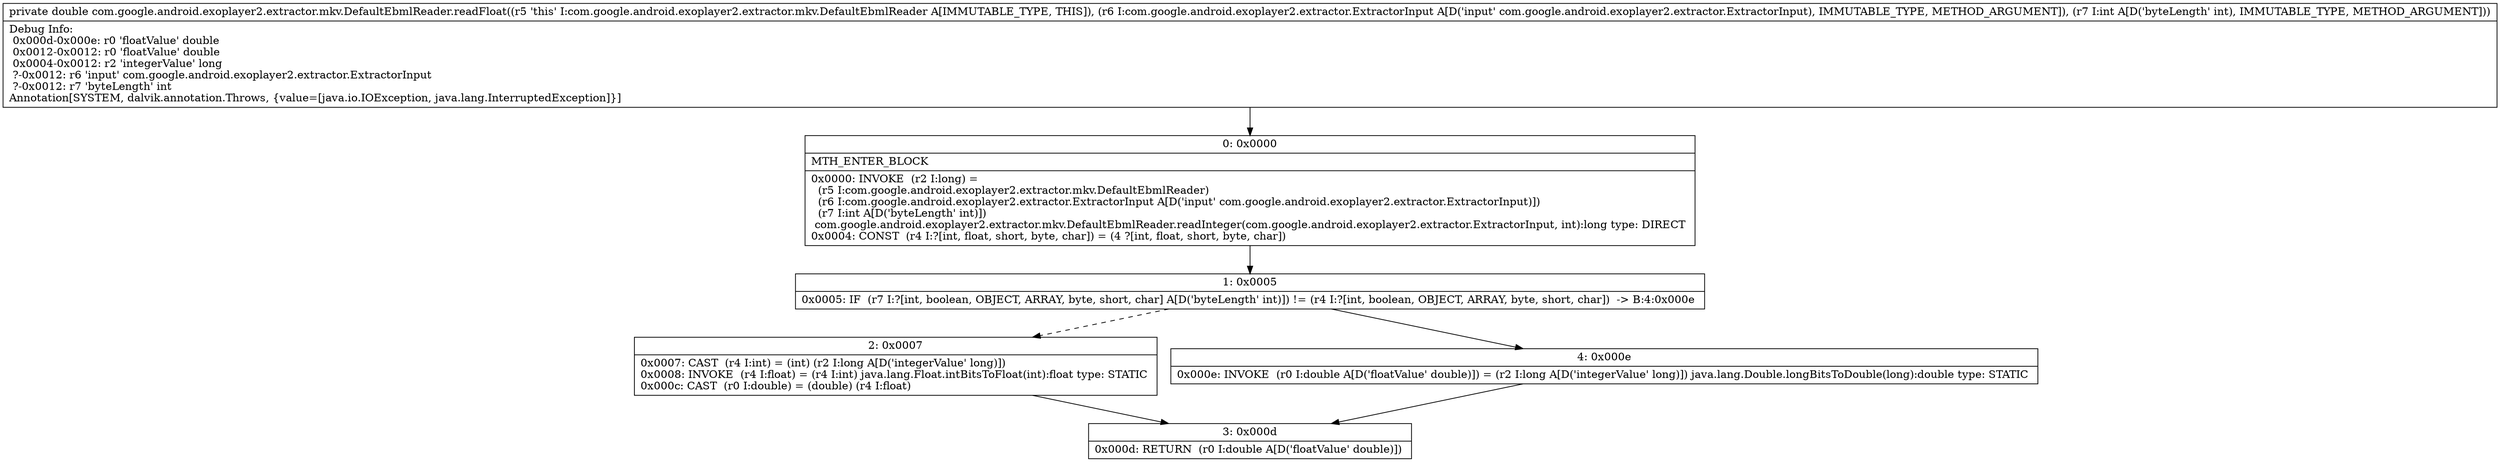 digraph "CFG forcom.google.android.exoplayer2.extractor.mkv.DefaultEbmlReader.readFloat(Lcom\/google\/android\/exoplayer2\/extractor\/ExtractorInput;I)D" {
Node_0 [shape=record,label="{0\:\ 0x0000|MTH_ENTER_BLOCK\l|0x0000: INVOKE  (r2 I:long) = \l  (r5 I:com.google.android.exoplayer2.extractor.mkv.DefaultEbmlReader)\l  (r6 I:com.google.android.exoplayer2.extractor.ExtractorInput A[D('input' com.google.android.exoplayer2.extractor.ExtractorInput)])\l  (r7 I:int A[D('byteLength' int)])\l com.google.android.exoplayer2.extractor.mkv.DefaultEbmlReader.readInteger(com.google.android.exoplayer2.extractor.ExtractorInput, int):long type: DIRECT \l0x0004: CONST  (r4 I:?[int, float, short, byte, char]) = (4 ?[int, float, short, byte, char]) \l}"];
Node_1 [shape=record,label="{1\:\ 0x0005|0x0005: IF  (r7 I:?[int, boolean, OBJECT, ARRAY, byte, short, char] A[D('byteLength' int)]) != (r4 I:?[int, boolean, OBJECT, ARRAY, byte, short, char])  \-\> B:4:0x000e \l}"];
Node_2 [shape=record,label="{2\:\ 0x0007|0x0007: CAST  (r4 I:int) = (int) (r2 I:long A[D('integerValue' long)]) \l0x0008: INVOKE  (r4 I:float) = (r4 I:int) java.lang.Float.intBitsToFloat(int):float type: STATIC \l0x000c: CAST  (r0 I:double) = (double) (r4 I:float) \l}"];
Node_3 [shape=record,label="{3\:\ 0x000d|0x000d: RETURN  (r0 I:double A[D('floatValue' double)]) \l}"];
Node_4 [shape=record,label="{4\:\ 0x000e|0x000e: INVOKE  (r0 I:double A[D('floatValue' double)]) = (r2 I:long A[D('integerValue' long)]) java.lang.Double.longBitsToDouble(long):double type: STATIC \l}"];
MethodNode[shape=record,label="{private double com.google.android.exoplayer2.extractor.mkv.DefaultEbmlReader.readFloat((r5 'this' I:com.google.android.exoplayer2.extractor.mkv.DefaultEbmlReader A[IMMUTABLE_TYPE, THIS]), (r6 I:com.google.android.exoplayer2.extractor.ExtractorInput A[D('input' com.google.android.exoplayer2.extractor.ExtractorInput), IMMUTABLE_TYPE, METHOD_ARGUMENT]), (r7 I:int A[D('byteLength' int), IMMUTABLE_TYPE, METHOD_ARGUMENT]))  | Debug Info:\l  0x000d\-0x000e: r0 'floatValue' double\l  0x0012\-0x0012: r0 'floatValue' double\l  0x0004\-0x0012: r2 'integerValue' long\l  ?\-0x0012: r6 'input' com.google.android.exoplayer2.extractor.ExtractorInput\l  ?\-0x0012: r7 'byteLength' int\lAnnotation[SYSTEM, dalvik.annotation.Throws, \{value=[java.io.IOException, java.lang.InterruptedException]\}]\l}"];
MethodNode -> Node_0;
Node_0 -> Node_1;
Node_1 -> Node_2[style=dashed];
Node_1 -> Node_4;
Node_2 -> Node_3;
Node_4 -> Node_3;
}

